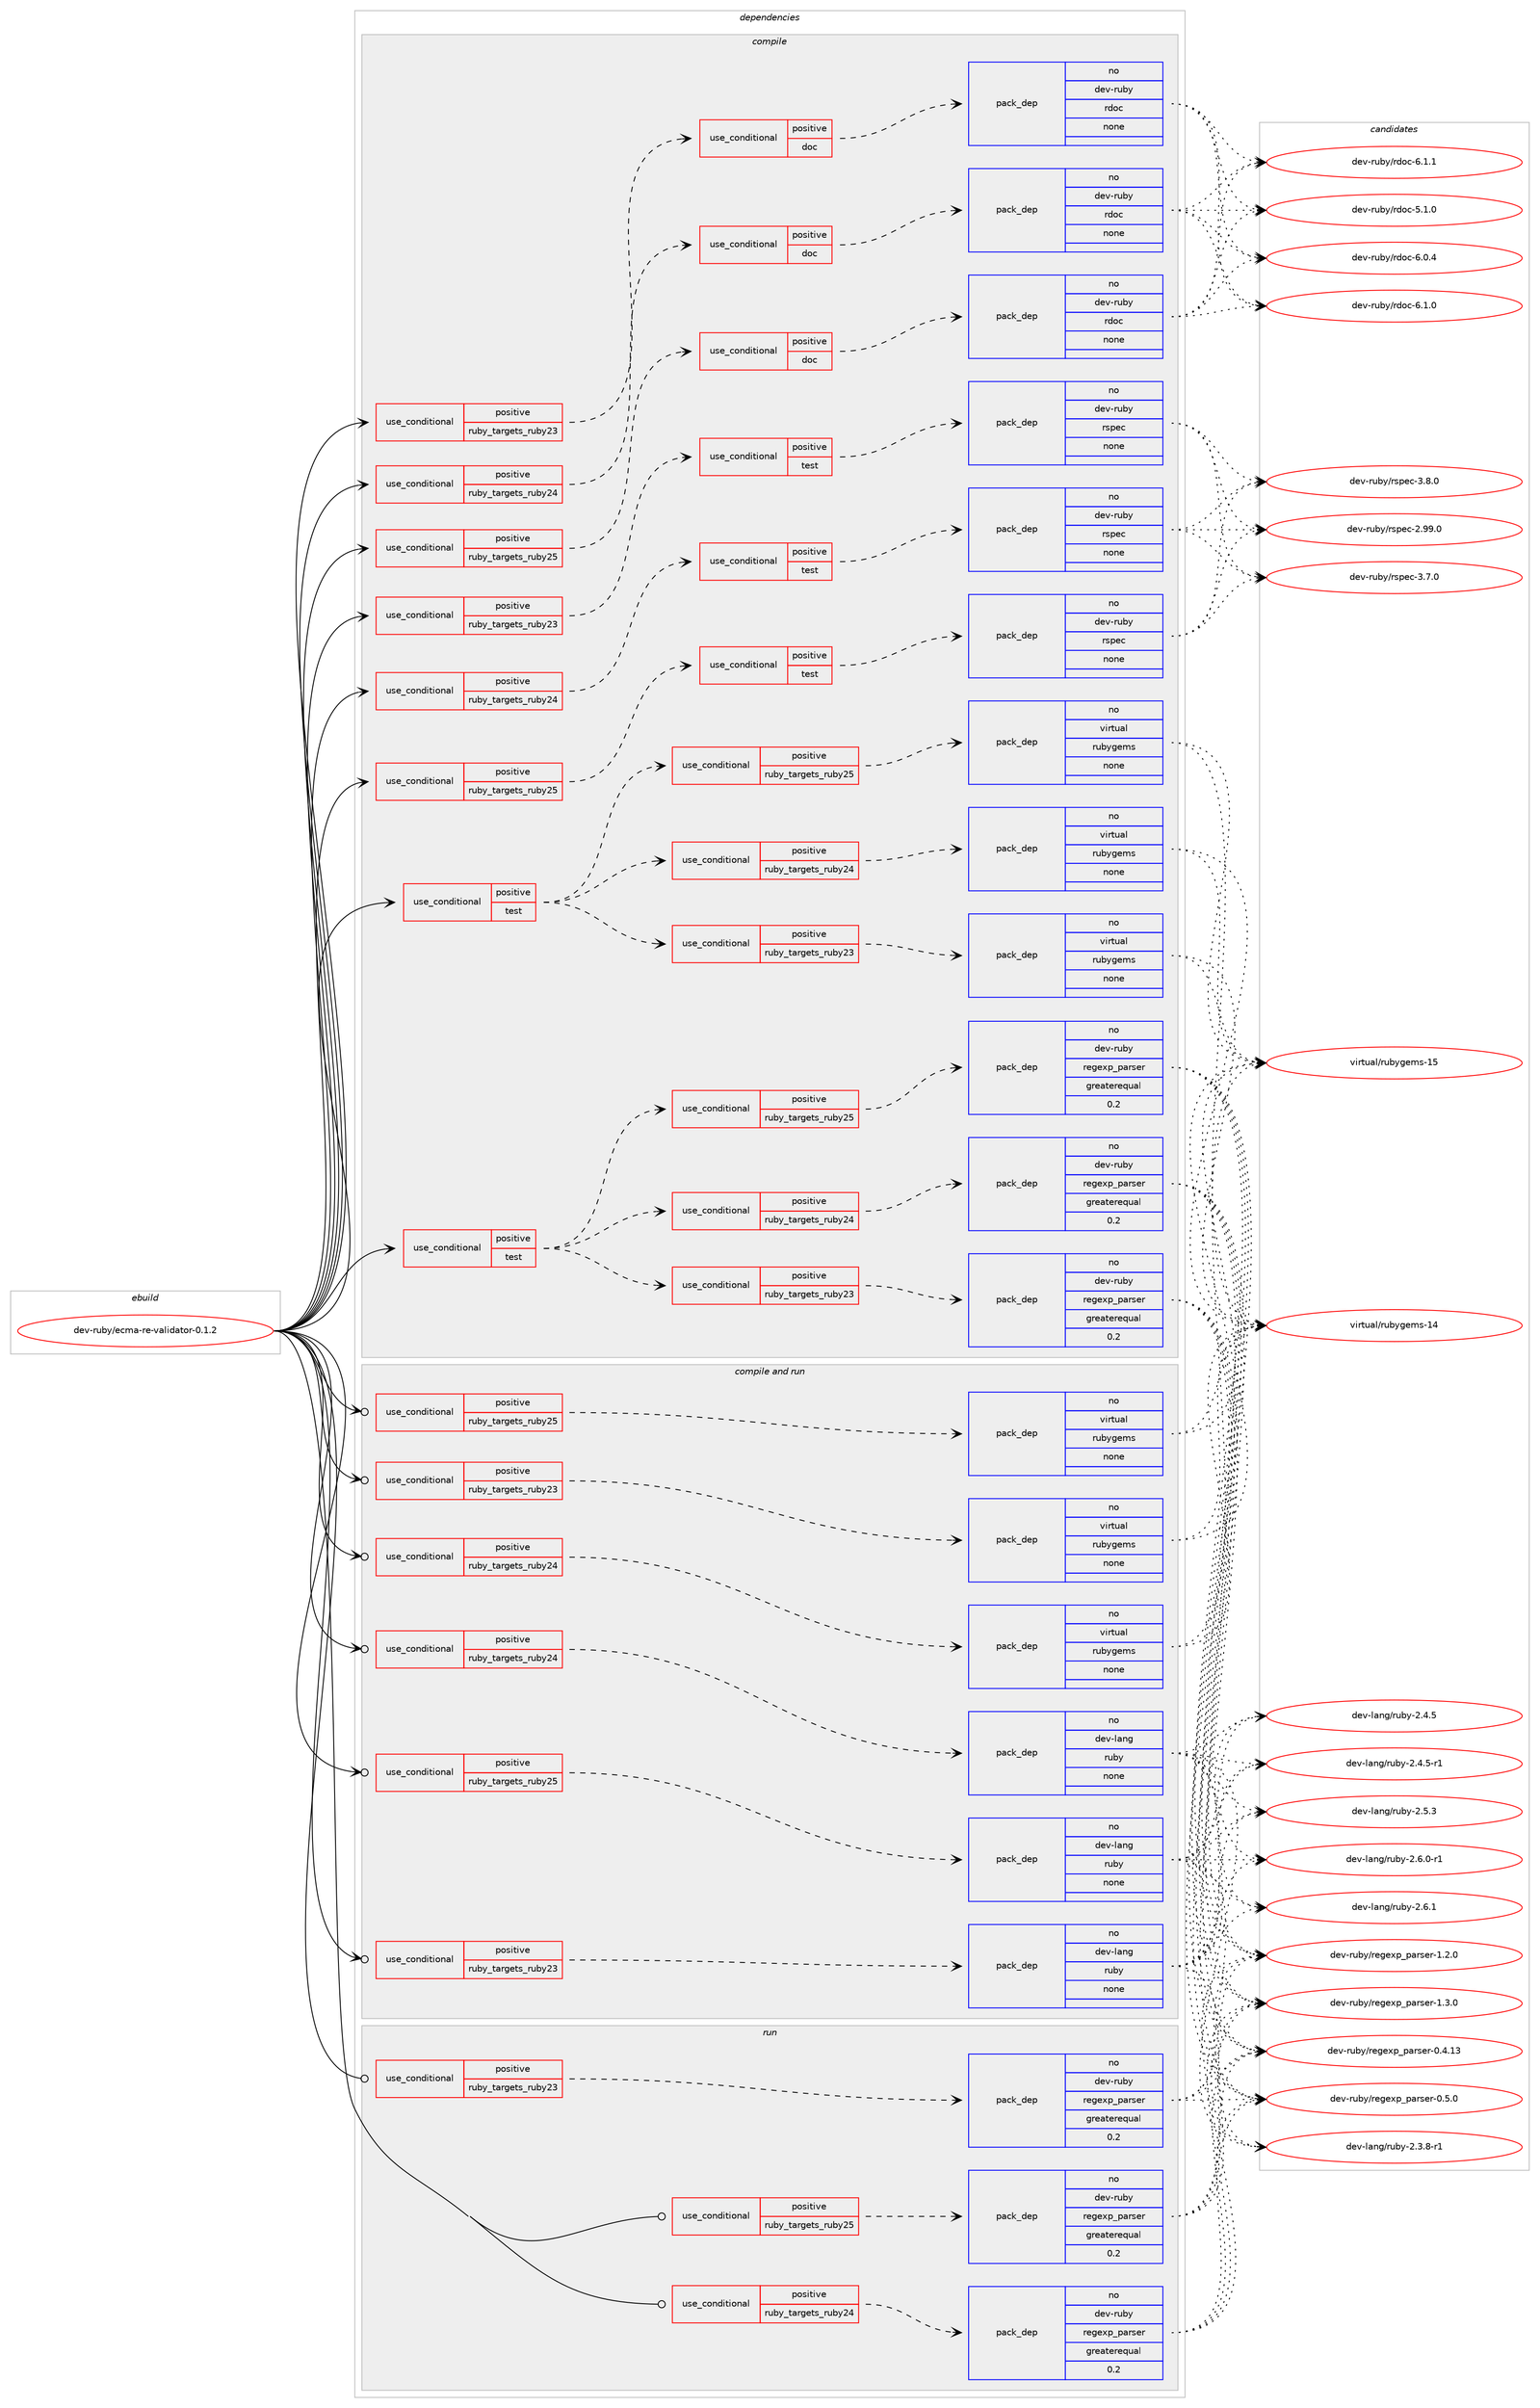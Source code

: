 digraph prolog {

# *************
# Graph options
# *************

newrank=true;
concentrate=true;
compound=true;
graph [rankdir=LR,fontname=Helvetica,fontsize=10,ranksep=1.5];#, ranksep=2.5, nodesep=0.2];
edge  [arrowhead=vee];
node  [fontname=Helvetica,fontsize=10];

# **********
# The ebuild
# **********

subgraph cluster_leftcol {
color=gray;
rank=same;
label=<<i>ebuild</i>>;
id [label="dev-ruby/ecma-re-validator-0.1.2", color=red, width=4, href="../dev-ruby/ecma-re-validator-0.1.2.svg"];
}

# ****************
# The dependencies
# ****************

subgraph cluster_midcol {
color=gray;
label=<<i>dependencies</i>>;
subgraph cluster_compile {
fillcolor="#eeeeee";
style=filled;
label=<<i>compile</i>>;
subgraph cond398637 {
dependency1491068 [label=<<TABLE BORDER="0" CELLBORDER="1" CELLSPACING="0" CELLPADDING="4"><TR><TD ROWSPAN="3" CELLPADDING="10">use_conditional</TD></TR><TR><TD>positive</TD></TR><TR><TD>ruby_targets_ruby23</TD></TR></TABLE>>, shape=none, color=red];
subgraph cond398638 {
dependency1491069 [label=<<TABLE BORDER="0" CELLBORDER="1" CELLSPACING="0" CELLPADDING="4"><TR><TD ROWSPAN="3" CELLPADDING="10">use_conditional</TD></TR><TR><TD>positive</TD></TR><TR><TD>doc</TD></TR></TABLE>>, shape=none, color=red];
subgraph pack1068987 {
dependency1491070 [label=<<TABLE BORDER="0" CELLBORDER="1" CELLSPACING="0" CELLPADDING="4" WIDTH="220"><TR><TD ROWSPAN="6" CELLPADDING="30">pack_dep</TD></TR><TR><TD WIDTH="110">no</TD></TR><TR><TD>dev-ruby</TD></TR><TR><TD>rdoc</TD></TR><TR><TD>none</TD></TR><TR><TD></TD></TR></TABLE>>, shape=none, color=blue];
}
dependency1491069:e -> dependency1491070:w [weight=20,style="dashed",arrowhead="vee"];
}
dependency1491068:e -> dependency1491069:w [weight=20,style="dashed",arrowhead="vee"];
}
id:e -> dependency1491068:w [weight=20,style="solid",arrowhead="vee"];
subgraph cond398639 {
dependency1491071 [label=<<TABLE BORDER="0" CELLBORDER="1" CELLSPACING="0" CELLPADDING="4"><TR><TD ROWSPAN="3" CELLPADDING="10">use_conditional</TD></TR><TR><TD>positive</TD></TR><TR><TD>ruby_targets_ruby23</TD></TR></TABLE>>, shape=none, color=red];
subgraph cond398640 {
dependency1491072 [label=<<TABLE BORDER="0" CELLBORDER="1" CELLSPACING="0" CELLPADDING="4"><TR><TD ROWSPAN="3" CELLPADDING="10">use_conditional</TD></TR><TR><TD>positive</TD></TR><TR><TD>test</TD></TR></TABLE>>, shape=none, color=red];
subgraph pack1068988 {
dependency1491073 [label=<<TABLE BORDER="0" CELLBORDER="1" CELLSPACING="0" CELLPADDING="4" WIDTH="220"><TR><TD ROWSPAN="6" CELLPADDING="30">pack_dep</TD></TR><TR><TD WIDTH="110">no</TD></TR><TR><TD>dev-ruby</TD></TR><TR><TD>rspec</TD></TR><TR><TD>none</TD></TR><TR><TD></TD></TR></TABLE>>, shape=none, color=blue];
}
dependency1491072:e -> dependency1491073:w [weight=20,style="dashed",arrowhead="vee"];
}
dependency1491071:e -> dependency1491072:w [weight=20,style="dashed",arrowhead="vee"];
}
id:e -> dependency1491071:w [weight=20,style="solid",arrowhead="vee"];
subgraph cond398641 {
dependency1491074 [label=<<TABLE BORDER="0" CELLBORDER="1" CELLSPACING="0" CELLPADDING="4"><TR><TD ROWSPAN="3" CELLPADDING="10">use_conditional</TD></TR><TR><TD>positive</TD></TR><TR><TD>ruby_targets_ruby24</TD></TR></TABLE>>, shape=none, color=red];
subgraph cond398642 {
dependency1491075 [label=<<TABLE BORDER="0" CELLBORDER="1" CELLSPACING="0" CELLPADDING="4"><TR><TD ROWSPAN="3" CELLPADDING="10">use_conditional</TD></TR><TR><TD>positive</TD></TR><TR><TD>doc</TD></TR></TABLE>>, shape=none, color=red];
subgraph pack1068989 {
dependency1491076 [label=<<TABLE BORDER="0" CELLBORDER="1" CELLSPACING="0" CELLPADDING="4" WIDTH="220"><TR><TD ROWSPAN="6" CELLPADDING="30">pack_dep</TD></TR><TR><TD WIDTH="110">no</TD></TR><TR><TD>dev-ruby</TD></TR><TR><TD>rdoc</TD></TR><TR><TD>none</TD></TR><TR><TD></TD></TR></TABLE>>, shape=none, color=blue];
}
dependency1491075:e -> dependency1491076:w [weight=20,style="dashed",arrowhead="vee"];
}
dependency1491074:e -> dependency1491075:w [weight=20,style="dashed",arrowhead="vee"];
}
id:e -> dependency1491074:w [weight=20,style="solid",arrowhead="vee"];
subgraph cond398643 {
dependency1491077 [label=<<TABLE BORDER="0" CELLBORDER="1" CELLSPACING="0" CELLPADDING="4"><TR><TD ROWSPAN="3" CELLPADDING="10">use_conditional</TD></TR><TR><TD>positive</TD></TR><TR><TD>ruby_targets_ruby24</TD></TR></TABLE>>, shape=none, color=red];
subgraph cond398644 {
dependency1491078 [label=<<TABLE BORDER="0" CELLBORDER="1" CELLSPACING="0" CELLPADDING="4"><TR><TD ROWSPAN="3" CELLPADDING="10">use_conditional</TD></TR><TR><TD>positive</TD></TR><TR><TD>test</TD></TR></TABLE>>, shape=none, color=red];
subgraph pack1068990 {
dependency1491079 [label=<<TABLE BORDER="0" CELLBORDER="1" CELLSPACING="0" CELLPADDING="4" WIDTH="220"><TR><TD ROWSPAN="6" CELLPADDING="30">pack_dep</TD></TR><TR><TD WIDTH="110">no</TD></TR><TR><TD>dev-ruby</TD></TR><TR><TD>rspec</TD></TR><TR><TD>none</TD></TR><TR><TD></TD></TR></TABLE>>, shape=none, color=blue];
}
dependency1491078:e -> dependency1491079:w [weight=20,style="dashed",arrowhead="vee"];
}
dependency1491077:e -> dependency1491078:w [weight=20,style="dashed",arrowhead="vee"];
}
id:e -> dependency1491077:w [weight=20,style="solid",arrowhead="vee"];
subgraph cond398645 {
dependency1491080 [label=<<TABLE BORDER="0" CELLBORDER="1" CELLSPACING="0" CELLPADDING="4"><TR><TD ROWSPAN="3" CELLPADDING="10">use_conditional</TD></TR><TR><TD>positive</TD></TR><TR><TD>ruby_targets_ruby25</TD></TR></TABLE>>, shape=none, color=red];
subgraph cond398646 {
dependency1491081 [label=<<TABLE BORDER="0" CELLBORDER="1" CELLSPACING="0" CELLPADDING="4"><TR><TD ROWSPAN="3" CELLPADDING="10">use_conditional</TD></TR><TR><TD>positive</TD></TR><TR><TD>doc</TD></TR></TABLE>>, shape=none, color=red];
subgraph pack1068991 {
dependency1491082 [label=<<TABLE BORDER="0" CELLBORDER="1" CELLSPACING="0" CELLPADDING="4" WIDTH="220"><TR><TD ROWSPAN="6" CELLPADDING="30">pack_dep</TD></TR><TR><TD WIDTH="110">no</TD></TR><TR><TD>dev-ruby</TD></TR><TR><TD>rdoc</TD></TR><TR><TD>none</TD></TR><TR><TD></TD></TR></TABLE>>, shape=none, color=blue];
}
dependency1491081:e -> dependency1491082:w [weight=20,style="dashed",arrowhead="vee"];
}
dependency1491080:e -> dependency1491081:w [weight=20,style="dashed",arrowhead="vee"];
}
id:e -> dependency1491080:w [weight=20,style="solid",arrowhead="vee"];
subgraph cond398647 {
dependency1491083 [label=<<TABLE BORDER="0" CELLBORDER="1" CELLSPACING="0" CELLPADDING="4"><TR><TD ROWSPAN="3" CELLPADDING="10">use_conditional</TD></TR><TR><TD>positive</TD></TR><TR><TD>ruby_targets_ruby25</TD></TR></TABLE>>, shape=none, color=red];
subgraph cond398648 {
dependency1491084 [label=<<TABLE BORDER="0" CELLBORDER="1" CELLSPACING="0" CELLPADDING="4"><TR><TD ROWSPAN="3" CELLPADDING="10">use_conditional</TD></TR><TR><TD>positive</TD></TR><TR><TD>test</TD></TR></TABLE>>, shape=none, color=red];
subgraph pack1068992 {
dependency1491085 [label=<<TABLE BORDER="0" CELLBORDER="1" CELLSPACING="0" CELLPADDING="4" WIDTH="220"><TR><TD ROWSPAN="6" CELLPADDING="30">pack_dep</TD></TR><TR><TD WIDTH="110">no</TD></TR><TR><TD>dev-ruby</TD></TR><TR><TD>rspec</TD></TR><TR><TD>none</TD></TR><TR><TD></TD></TR></TABLE>>, shape=none, color=blue];
}
dependency1491084:e -> dependency1491085:w [weight=20,style="dashed",arrowhead="vee"];
}
dependency1491083:e -> dependency1491084:w [weight=20,style="dashed",arrowhead="vee"];
}
id:e -> dependency1491083:w [weight=20,style="solid",arrowhead="vee"];
subgraph cond398649 {
dependency1491086 [label=<<TABLE BORDER="0" CELLBORDER="1" CELLSPACING="0" CELLPADDING="4"><TR><TD ROWSPAN="3" CELLPADDING="10">use_conditional</TD></TR><TR><TD>positive</TD></TR><TR><TD>test</TD></TR></TABLE>>, shape=none, color=red];
subgraph cond398650 {
dependency1491087 [label=<<TABLE BORDER="0" CELLBORDER="1" CELLSPACING="0" CELLPADDING="4"><TR><TD ROWSPAN="3" CELLPADDING="10">use_conditional</TD></TR><TR><TD>positive</TD></TR><TR><TD>ruby_targets_ruby23</TD></TR></TABLE>>, shape=none, color=red];
subgraph pack1068993 {
dependency1491088 [label=<<TABLE BORDER="0" CELLBORDER="1" CELLSPACING="0" CELLPADDING="4" WIDTH="220"><TR><TD ROWSPAN="6" CELLPADDING="30">pack_dep</TD></TR><TR><TD WIDTH="110">no</TD></TR><TR><TD>dev-ruby</TD></TR><TR><TD>regexp_parser</TD></TR><TR><TD>greaterequal</TD></TR><TR><TD>0.2</TD></TR></TABLE>>, shape=none, color=blue];
}
dependency1491087:e -> dependency1491088:w [weight=20,style="dashed",arrowhead="vee"];
}
dependency1491086:e -> dependency1491087:w [weight=20,style="dashed",arrowhead="vee"];
subgraph cond398651 {
dependency1491089 [label=<<TABLE BORDER="0" CELLBORDER="1" CELLSPACING="0" CELLPADDING="4"><TR><TD ROWSPAN="3" CELLPADDING="10">use_conditional</TD></TR><TR><TD>positive</TD></TR><TR><TD>ruby_targets_ruby24</TD></TR></TABLE>>, shape=none, color=red];
subgraph pack1068994 {
dependency1491090 [label=<<TABLE BORDER="0" CELLBORDER="1" CELLSPACING="0" CELLPADDING="4" WIDTH="220"><TR><TD ROWSPAN="6" CELLPADDING="30">pack_dep</TD></TR><TR><TD WIDTH="110">no</TD></TR><TR><TD>dev-ruby</TD></TR><TR><TD>regexp_parser</TD></TR><TR><TD>greaterequal</TD></TR><TR><TD>0.2</TD></TR></TABLE>>, shape=none, color=blue];
}
dependency1491089:e -> dependency1491090:w [weight=20,style="dashed",arrowhead="vee"];
}
dependency1491086:e -> dependency1491089:w [weight=20,style="dashed",arrowhead="vee"];
subgraph cond398652 {
dependency1491091 [label=<<TABLE BORDER="0" CELLBORDER="1" CELLSPACING="0" CELLPADDING="4"><TR><TD ROWSPAN="3" CELLPADDING="10">use_conditional</TD></TR><TR><TD>positive</TD></TR><TR><TD>ruby_targets_ruby25</TD></TR></TABLE>>, shape=none, color=red];
subgraph pack1068995 {
dependency1491092 [label=<<TABLE BORDER="0" CELLBORDER="1" CELLSPACING="0" CELLPADDING="4" WIDTH="220"><TR><TD ROWSPAN="6" CELLPADDING="30">pack_dep</TD></TR><TR><TD WIDTH="110">no</TD></TR><TR><TD>dev-ruby</TD></TR><TR><TD>regexp_parser</TD></TR><TR><TD>greaterequal</TD></TR><TR><TD>0.2</TD></TR></TABLE>>, shape=none, color=blue];
}
dependency1491091:e -> dependency1491092:w [weight=20,style="dashed",arrowhead="vee"];
}
dependency1491086:e -> dependency1491091:w [weight=20,style="dashed",arrowhead="vee"];
}
id:e -> dependency1491086:w [weight=20,style="solid",arrowhead="vee"];
subgraph cond398653 {
dependency1491093 [label=<<TABLE BORDER="0" CELLBORDER="1" CELLSPACING="0" CELLPADDING="4"><TR><TD ROWSPAN="3" CELLPADDING="10">use_conditional</TD></TR><TR><TD>positive</TD></TR><TR><TD>test</TD></TR></TABLE>>, shape=none, color=red];
subgraph cond398654 {
dependency1491094 [label=<<TABLE BORDER="0" CELLBORDER="1" CELLSPACING="0" CELLPADDING="4"><TR><TD ROWSPAN="3" CELLPADDING="10">use_conditional</TD></TR><TR><TD>positive</TD></TR><TR><TD>ruby_targets_ruby23</TD></TR></TABLE>>, shape=none, color=red];
subgraph pack1068996 {
dependency1491095 [label=<<TABLE BORDER="0" CELLBORDER="1" CELLSPACING="0" CELLPADDING="4" WIDTH="220"><TR><TD ROWSPAN="6" CELLPADDING="30">pack_dep</TD></TR><TR><TD WIDTH="110">no</TD></TR><TR><TD>virtual</TD></TR><TR><TD>rubygems</TD></TR><TR><TD>none</TD></TR><TR><TD></TD></TR></TABLE>>, shape=none, color=blue];
}
dependency1491094:e -> dependency1491095:w [weight=20,style="dashed",arrowhead="vee"];
}
dependency1491093:e -> dependency1491094:w [weight=20,style="dashed",arrowhead="vee"];
subgraph cond398655 {
dependency1491096 [label=<<TABLE BORDER="0" CELLBORDER="1" CELLSPACING="0" CELLPADDING="4"><TR><TD ROWSPAN="3" CELLPADDING="10">use_conditional</TD></TR><TR><TD>positive</TD></TR><TR><TD>ruby_targets_ruby24</TD></TR></TABLE>>, shape=none, color=red];
subgraph pack1068997 {
dependency1491097 [label=<<TABLE BORDER="0" CELLBORDER="1" CELLSPACING="0" CELLPADDING="4" WIDTH="220"><TR><TD ROWSPAN="6" CELLPADDING="30">pack_dep</TD></TR><TR><TD WIDTH="110">no</TD></TR><TR><TD>virtual</TD></TR><TR><TD>rubygems</TD></TR><TR><TD>none</TD></TR><TR><TD></TD></TR></TABLE>>, shape=none, color=blue];
}
dependency1491096:e -> dependency1491097:w [weight=20,style="dashed",arrowhead="vee"];
}
dependency1491093:e -> dependency1491096:w [weight=20,style="dashed",arrowhead="vee"];
subgraph cond398656 {
dependency1491098 [label=<<TABLE BORDER="0" CELLBORDER="1" CELLSPACING="0" CELLPADDING="4"><TR><TD ROWSPAN="3" CELLPADDING="10">use_conditional</TD></TR><TR><TD>positive</TD></TR><TR><TD>ruby_targets_ruby25</TD></TR></TABLE>>, shape=none, color=red];
subgraph pack1068998 {
dependency1491099 [label=<<TABLE BORDER="0" CELLBORDER="1" CELLSPACING="0" CELLPADDING="4" WIDTH="220"><TR><TD ROWSPAN="6" CELLPADDING="30">pack_dep</TD></TR><TR><TD WIDTH="110">no</TD></TR><TR><TD>virtual</TD></TR><TR><TD>rubygems</TD></TR><TR><TD>none</TD></TR><TR><TD></TD></TR></TABLE>>, shape=none, color=blue];
}
dependency1491098:e -> dependency1491099:w [weight=20,style="dashed",arrowhead="vee"];
}
dependency1491093:e -> dependency1491098:w [weight=20,style="dashed",arrowhead="vee"];
}
id:e -> dependency1491093:w [weight=20,style="solid",arrowhead="vee"];
}
subgraph cluster_compileandrun {
fillcolor="#eeeeee";
style=filled;
label=<<i>compile and run</i>>;
subgraph cond398657 {
dependency1491100 [label=<<TABLE BORDER="0" CELLBORDER="1" CELLSPACING="0" CELLPADDING="4"><TR><TD ROWSPAN="3" CELLPADDING="10">use_conditional</TD></TR><TR><TD>positive</TD></TR><TR><TD>ruby_targets_ruby23</TD></TR></TABLE>>, shape=none, color=red];
subgraph pack1068999 {
dependency1491101 [label=<<TABLE BORDER="0" CELLBORDER="1" CELLSPACING="0" CELLPADDING="4" WIDTH="220"><TR><TD ROWSPAN="6" CELLPADDING="30">pack_dep</TD></TR><TR><TD WIDTH="110">no</TD></TR><TR><TD>dev-lang</TD></TR><TR><TD>ruby</TD></TR><TR><TD>none</TD></TR><TR><TD></TD></TR></TABLE>>, shape=none, color=blue];
}
dependency1491100:e -> dependency1491101:w [weight=20,style="dashed",arrowhead="vee"];
}
id:e -> dependency1491100:w [weight=20,style="solid",arrowhead="odotvee"];
subgraph cond398658 {
dependency1491102 [label=<<TABLE BORDER="0" CELLBORDER="1" CELLSPACING="0" CELLPADDING="4"><TR><TD ROWSPAN="3" CELLPADDING="10">use_conditional</TD></TR><TR><TD>positive</TD></TR><TR><TD>ruby_targets_ruby23</TD></TR></TABLE>>, shape=none, color=red];
subgraph pack1069000 {
dependency1491103 [label=<<TABLE BORDER="0" CELLBORDER="1" CELLSPACING="0" CELLPADDING="4" WIDTH="220"><TR><TD ROWSPAN="6" CELLPADDING="30">pack_dep</TD></TR><TR><TD WIDTH="110">no</TD></TR><TR><TD>virtual</TD></TR><TR><TD>rubygems</TD></TR><TR><TD>none</TD></TR><TR><TD></TD></TR></TABLE>>, shape=none, color=blue];
}
dependency1491102:e -> dependency1491103:w [weight=20,style="dashed",arrowhead="vee"];
}
id:e -> dependency1491102:w [weight=20,style="solid",arrowhead="odotvee"];
subgraph cond398659 {
dependency1491104 [label=<<TABLE BORDER="0" CELLBORDER="1" CELLSPACING="0" CELLPADDING="4"><TR><TD ROWSPAN="3" CELLPADDING="10">use_conditional</TD></TR><TR><TD>positive</TD></TR><TR><TD>ruby_targets_ruby24</TD></TR></TABLE>>, shape=none, color=red];
subgraph pack1069001 {
dependency1491105 [label=<<TABLE BORDER="0" CELLBORDER="1" CELLSPACING="0" CELLPADDING="4" WIDTH="220"><TR><TD ROWSPAN="6" CELLPADDING="30">pack_dep</TD></TR><TR><TD WIDTH="110">no</TD></TR><TR><TD>dev-lang</TD></TR><TR><TD>ruby</TD></TR><TR><TD>none</TD></TR><TR><TD></TD></TR></TABLE>>, shape=none, color=blue];
}
dependency1491104:e -> dependency1491105:w [weight=20,style="dashed",arrowhead="vee"];
}
id:e -> dependency1491104:w [weight=20,style="solid",arrowhead="odotvee"];
subgraph cond398660 {
dependency1491106 [label=<<TABLE BORDER="0" CELLBORDER="1" CELLSPACING="0" CELLPADDING="4"><TR><TD ROWSPAN="3" CELLPADDING="10">use_conditional</TD></TR><TR><TD>positive</TD></TR><TR><TD>ruby_targets_ruby24</TD></TR></TABLE>>, shape=none, color=red];
subgraph pack1069002 {
dependency1491107 [label=<<TABLE BORDER="0" CELLBORDER="1" CELLSPACING="0" CELLPADDING="4" WIDTH="220"><TR><TD ROWSPAN="6" CELLPADDING="30">pack_dep</TD></TR><TR><TD WIDTH="110">no</TD></TR><TR><TD>virtual</TD></TR><TR><TD>rubygems</TD></TR><TR><TD>none</TD></TR><TR><TD></TD></TR></TABLE>>, shape=none, color=blue];
}
dependency1491106:e -> dependency1491107:w [weight=20,style="dashed",arrowhead="vee"];
}
id:e -> dependency1491106:w [weight=20,style="solid",arrowhead="odotvee"];
subgraph cond398661 {
dependency1491108 [label=<<TABLE BORDER="0" CELLBORDER="1" CELLSPACING="0" CELLPADDING="4"><TR><TD ROWSPAN="3" CELLPADDING="10">use_conditional</TD></TR><TR><TD>positive</TD></TR><TR><TD>ruby_targets_ruby25</TD></TR></TABLE>>, shape=none, color=red];
subgraph pack1069003 {
dependency1491109 [label=<<TABLE BORDER="0" CELLBORDER="1" CELLSPACING="0" CELLPADDING="4" WIDTH="220"><TR><TD ROWSPAN="6" CELLPADDING="30">pack_dep</TD></TR><TR><TD WIDTH="110">no</TD></TR><TR><TD>dev-lang</TD></TR><TR><TD>ruby</TD></TR><TR><TD>none</TD></TR><TR><TD></TD></TR></TABLE>>, shape=none, color=blue];
}
dependency1491108:e -> dependency1491109:w [weight=20,style="dashed",arrowhead="vee"];
}
id:e -> dependency1491108:w [weight=20,style="solid",arrowhead="odotvee"];
subgraph cond398662 {
dependency1491110 [label=<<TABLE BORDER="0" CELLBORDER="1" CELLSPACING="0" CELLPADDING="4"><TR><TD ROWSPAN="3" CELLPADDING="10">use_conditional</TD></TR><TR><TD>positive</TD></TR><TR><TD>ruby_targets_ruby25</TD></TR></TABLE>>, shape=none, color=red];
subgraph pack1069004 {
dependency1491111 [label=<<TABLE BORDER="0" CELLBORDER="1" CELLSPACING="0" CELLPADDING="4" WIDTH="220"><TR><TD ROWSPAN="6" CELLPADDING="30">pack_dep</TD></TR><TR><TD WIDTH="110">no</TD></TR><TR><TD>virtual</TD></TR><TR><TD>rubygems</TD></TR><TR><TD>none</TD></TR><TR><TD></TD></TR></TABLE>>, shape=none, color=blue];
}
dependency1491110:e -> dependency1491111:w [weight=20,style="dashed",arrowhead="vee"];
}
id:e -> dependency1491110:w [weight=20,style="solid",arrowhead="odotvee"];
}
subgraph cluster_run {
fillcolor="#eeeeee";
style=filled;
label=<<i>run</i>>;
subgraph cond398663 {
dependency1491112 [label=<<TABLE BORDER="0" CELLBORDER="1" CELLSPACING="0" CELLPADDING="4"><TR><TD ROWSPAN="3" CELLPADDING="10">use_conditional</TD></TR><TR><TD>positive</TD></TR><TR><TD>ruby_targets_ruby23</TD></TR></TABLE>>, shape=none, color=red];
subgraph pack1069005 {
dependency1491113 [label=<<TABLE BORDER="0" CELLBORDER="1" CELLSPACING="0" CELLPADDING="4" WIDTH="220"><TR><TD ROWSPAN="6" CELLPADDING="30">pack_dep</TD></TR><TR><TD WIDTH="110">no</TD></TR><TR><TD>dev-ruby</TD></TR><TR><TD>regexp_parser</TD></TR><TR><TD>greaterequal</TD></TR><TR><TD>0.2</TD></TR></TABLE>>, shape=none, color=blue];
}
dependency1491112:e -> dependency1491113:w [weight=20,style="dashed",arrowhead="vee"];
}
id:e -> dependency1491112:w [weight=20,style="solid",arrowhead="odot"];
subgraph cond398664 {
dependency1491114 [label=<<TABLE BORDER="0" CELLBORDER="1" CELLSPACING="0" CELLPADDING="4"><TR><TD ROWSPAN="3" CELLPADDING="10">use_conditional</TD></TR><TR><TD>positive</TD></TR><TR><TD>ruby_targets_ruby24</TD></TR></TABLE>>, shape=none, color=red];
subgraph pack1069006 {
dependency1491115 [label=<<TABLE BORDER="0" CELLBORDER="1" CELLSPACING="0" CELLPADDING="4" WIDTH="220"><TR><TD ROWSPAN="6" CELLPADDING="30">pack_dep</TD></TR><TR><TD WIDTH="110">no</TD></TR><TR><TD>dev-ruby</TD></TR><TR><TD>regexp_parser</TD></TR><TR><TD>greaterequal</TD></TR><TR><TD>0.2</TD></TR></TABLE>>, shape=none, color=blue];
}
dependency1491114:e -> dependency1491115:w [weight=20,style="dashed",arrowhead="vee"];
}
id:e -> dependency1491114:w [weight=20,style="solid",arrowhead="odot"];
subgraph cond398665 {
dependency1491116 [label=<<TABLE BORDER="0" CELLBORDER="1" CELLSPACING="0" CELLPADDING="4"><TR><TD ROWSPAN="3" CELLPADDING="10">use_conditional</TD></TR><TR><TD>positive</TD></TR><TR><TD>ruby_targets_ruby25</TD></TR></TABLE>>, shape=none, color=red];
subgraph pack1069007 {
dependency1491117 [label=<<TABLE BORDER="0" CELLBORDER="1" CELLSPACING="0" CELLPADDING="4" WIDTH="220"><TR><TD ROWSPAN="6" CELLPADDING="30">pack_dep</TD></TR><TR><TD WIDTH="110">no</TD></TR><TR><TD>dev-ruby</TD></TR><TR><TD>regexp_parser</TD></TR><TR><TD>greaterequal</TD></TR><TR><TD>0.2</TD></TR></TABLE>>, shape=none, color=blue];
}
dependency1491116:e -> dependency1491117:w [weight=20,style="dashed",arrowhead="vee"];
}
id:e -> dependency1491116:w [weight=20,style="solid",arrowhead="odot"];
}
}

# **************
# The candidates
# **************

subgraph cluster_choices {
rank=same;
color=gray;
label=<<i>candidates</i>>;

subgraph choice1068987 {
color=black;
nodesep=1;
choice10010111845114117981214711410011199455346494648 [label="dev-ruby/rdoc-5.1.0", color=red, width=4,href="../dev-ruby/rdoc-5.1.0.svg"];
choice10010111845114117981214711410011199455446484652 [label="dev-ruby/rdoc-6.0.4", color=red, width=4,href="../dev-ruby/rdoc-6.0.4.svg"];
choice10010111845114117981214711410011199455446494648 [label="dev-ruby/rdoc-6.1.0", color=red, width=4,href="../dev-ruby/rdoc-6.1.0.svg"];
choice10010111845114117981214711410011199455446494649 [label="dev-ruby/rdoc-6.1.1", color=red, width=4,href="../dev-ruby/rdoc-6.1.1.svg"];
dependency1491070:e -> choice10010111845114117981214711410011199455346494648:w [style=dotted,weight="100"];
dependency1491070:e -> choice10010111845114117981214711410011199455446484652:w [style=dotted,weight="100"];
dependency1491070:e -> choice10010111845114117981214711410011199455446494648:w [style=dotted,weight="100"];
dependency1491070:e -> choice10010111845114117981214711410011199455446494649:w [style=dotted,weight="100"];
}
subgraph choice1068988 {
color=black;
nodesep=1;
choice1001011184511411798121471141151121019945504657574648 [label="dev-ruby/rspec-2.99.0", color=red, width=4,href="../dev-ruby/rspec-2.99.0.svg"];
choice10010111845114117981214711411511210199455146554648 [label="dev-ruby/rspec-3.7.0", color=red, width=4,href="../dev-ruby/rspec-3.7.0.svg"];
choice10010111845114117981214711411511210199455146564648 [label="dev-ruby/rspec-3.8.0", color=red, width=4,href="../dev-ruby/rspec-3.8.0.svg"];
dependency1491073:e -> choice1001011184511411798121471141151121019945504657574648:w [style=dotted,weight="100"];
dependency1491073:e -> choice10010111845114117981214711411511210199455146554648:w [style=dotted,weight="100"];
dependency1491073:e -> choice10010111845114117981214711411511210199455146564648:w [style=dotted,weight="100"];
}
subgraph choice1068989 {
color=black;
nodesep=1;
choice10010111845114117981214711410011199455346494648 [label="dev-ruby/rdoc-5.1.0", color=red, width=4,href="../dev-ruby/rdoc-5.1.0.svg"];
choice10010111845114117981214711410011199455446484652 [label="dev-ruby/rdoc-6.0.4", color=red, width=4,href="../dev-ruby/rdoc-6.0.4.svg"];
choice10010111845114117981214711410011199455446494648 [label="dev-ruby/rdoc-6.1.0", color=red, width=4,href="../dev-ruby/rdoc-6.1.0.svg"];
choice10010111845114117981214711410011199455446494649 [label="dev-ruby/rdoc-6.1.1", color=red, width=4,href="../dev-ruby/rdoc-6.1.1.svg"];
dependency1491076:e -> choice10010111845114117981214711410011199455346494648:w [style=dotted,weight="100"];
dependency1491076:e -> choice10010111845114117981214711410011199455446484652:w [style=dotted,weight="100"];
dependency1491076:e -> choice10010111845114117981214711410011199455446494648:w [style=dotted,weight="100"];
dependency1491076:e -> choice10010111845114117981214711410011199455446494649:w [style=dotted,weight="100"];
}
subgraph choice1068990 {
color=black;
nodesep=1;
choice1001011184511411798121471141151121019945504657574648 [label="dev-ruby/rspec-2.99.0", color=red, width=4,href="../dev-ruby/rspec-2.99.0.svg"];
choice10010111845114117981214711411511210199455146554648 [label="dev-ruby/rspec-3.7.0", color=red, width=4,href="../dev-ruby/rspec-3.7.0.svg"];
choice10010111845114117981214711411511210199455146564648 [label="dev-ruby/rspec-3.8.0", color=red, width=4,href="../dev-ruby/rspec-3.8.0.svg"];
dependency1491079:e -> choice1001011184511411798121471141151121019945504657574648:w [style=dotted,weight="100"];
dependency1491079:e -> choice10010111845114117981214711411511210199455146554648:w [style=dotted,weight="100"];
dependency1491079:e -> choice10010111845114117981214711411511210199455146564648:w [style=dotted,weight="100"];
}
subgraph choice1068991 {
color=black;
nodesep=1;
choice10010111845114117981214711410011199455346494648 [label="dev-ruby/rdoc-5.1.0", color=red, width=4,href="../dev-ruby/rdoc-5.1.0.svg"];
choice10010111845114117981214711410011199455446484652 [label="dev-ruby/rdoc-6.0.4", color=red, width=4,href="../dev-ruby/rdoc-6.0.4.svg"];
choice10010111845114117981214711410011199455446494648 [label="dev-ruby/rdoc-6.1.0", color=red, width=4,href="../dev-ruby/rdoc-6.1.0.svg"];
choice10010111845114117981214711410011199455446494649 [label="dev-ruby/rdoc-6.1.1", color=red, width=4,href="../dev-ruby/rdoc-6.1.1.svg"];
dependency1491082:e -> choice10010111845114117981214711410011199455346494648:w [style=dotted,weight="100"];
dependency1491082:e -> choice10010111845114117981214711410011199455446484652:w [style=dotted,weight="100"];
dependency1491082:e -> choice10010111845114117981214711410011199455446494648:w [style=dotted,weight="100"];
dependency1491082:e -> choice10010111845114117981214711410011199455446494649:w [style=dotted,weight="100"];
}
subgraph choice1068992 {
color=black;
nodesep=1;
choice1001011184511411798121471141151121019945504657574648 [label="dev-ruby/rspec-2.99.0", color=red, width=4,href="../dev-ruby/rspec-2.99.0.svg"];
choice10010111845114117981214711411511210199455146554648 [label="dev-ruby/rspec-3.7.0", color=red, width=4,href="../dev-ruby/rspec-3.7.0.svg"];
choice10010111845114117981214711411511210199455146564648 [label="dev-ruby/rspec-3.8.0", color=red, width=4,href="../dev-ruby/rspec-3.8.0.svg"];
dependency1491085:e -> choice1001011184511411798121471141151121019945504657574648:w [style=dotted,weight="100"];
dependency1491085:e -> choice10010111845114117981214711411511210199455146554648:w [style=dotted,weight="100"];
dependency1491085:e -> choice10010111845114117981214711411511210199455146564648:w [style=dotted,weight="100"];
}
subgraph choice1068993 {
color=black;
nodesep=1;
choice100101118451141179812147114101103101120112951129711411510111445484652464951 [label="dev-ruby/regexp_parser-0.4.13", color=red, width=4,href="../dev-ruby/regexp_parser-0.4.13.svg"];
choice1001011184511411798121471141011031011201129511297114115101114454846534648 [label="dev-ruby/regexp_parser-0.5.0", color=red, width=4,href="../dev-ruby/regexp_parser-0.5.0.svg"];
choice1001011184511411798121471141011031011201129511297114115101114454946504648 [label="dev-ruby/regexp_parser-1.2.0", color=red, width=4,href="../dev-ruby/regexp_parser-1.2.0.svg"];
choice1001011184511411798121471141011031011201129511297114115101114454946514648 [label="dev-ruby/regexp_parser-1.3.0", color=red, width=4,href="../dev-ruby/regexp_parser-1.3.0.svg"];
dependency1491088:e -> choice100101118451141179812147114101103101120112951129711411510111445484652464951:w [style=dotted,weight="100"];
dependency1491088:e -> choice1001011184511411798121471141011031011201129511297114115101114454846534648:w [style=dotted,weight="100"];
dependency1491088:e -> choice1001011184511411798121471141011031011201129511297114115101114454946504648:w [style=dotted,weight="100"];
dependency1491088:e -> choice1001011184511411798121471141011031011201129511297114115101114454946514648:w [style=dotted,weight="100"];
}
subgraph choice1068994 {
color=black;
nodesep=1;
choice100101118451141179812147114101103101120112951129711411510111445484652464951 [label="dev-ruby/regexp_parser-0.4.13", color=red, width=4,href="../dev-ruby/regexp_parser-0.4.13.svg"];
choice1001011184511411798121471141011031011201129511297114115101114454846534648 [label="dev-ruby/regexp_parser-0.5.0", color=red, width=4,href="../dev-ruby/regexp_parser-0.5.0.svg"];
choice1001011184511411798121471141011031011201129511297114115101114454946504648 [label="dev-ruby/regexp_parser-1.2.0", color=red, width=4,href="../dev-ruby/regexp_parser-1.2.0.svg"];
choice1001011184511411798121471141011031011201129511297114115101114454946514648 [label="dev-ruby/regexp_parser-1.3.0", color=red, width=4,href="../dev-ruby/regexp_parser-1.3.0.svg"];
dependency1491090:e -> choice100101118451141179812147114101103101120112951129711411510111445484652464951:w [style=dotted,weight="100"];
dependency1491090:e -> choice1001011184511411798121471141011031011201129511297114115101114454846534648:w [style=dotted,weight="100"];
dependency1491090:e -> choice1001011184511411798121471141011031011201129511297114115101114454946504648:w [style=dotted,weight="100"];
dependency1491090:e -> choice1001011184511411798121471141011031011201129511297114115101114454946514648:w [style=dotted,weight="100"];
}
subgraph choice1068995 {
color=black;
nodesep=1;
choice100101118451141179812147114101103101120112951129711411510111445484652464951 [label="dev-ruby/regexp_parser-0.4.13", color=red, width=4,href="../dev-ruby/regexp_parser-0.4.13.svg"];
choice1001011184511411798121471141011031011201129511297114115101114454846534648 [label="dev-ruby/regexp_parser-0.5.0", color=red, width=4,href="../dev-ruby/regexp_parser-0.5.0.svg"];
choice1001011184511411798121471141011031011201129511297114115101114454946504648 [label="dev-ruby/regexp_parser-1.2.0", color=red, width=4,href="../dev-ruby/regexp_parser-1.2.0.svg"];
choice1001011184511411798121471141011031011201129511297114115101114454946514648 [label="dev-ruby/regexp_parser-1.3.0", color=red, width=4,href="../dev-ruby/regexp_parser-1.3.0.svg"];
dependency1491092:e -> choice100101118451141179812147114101103101120112951129711411510111445484652464951:w [style=dotted,weight="100"];
dependency1491092:e -> choice1001011184511411798121471141011031011201129511297114115101114454846534648:w [style=dotted,weight="100"];
dependency1491092:e -> choice1001011184511411798121471141011031011201129511297114115101114454946504648:w [style=dotted,weight="100"];
dependency1491092:e -> choice1001011184511411798121471141011031011201129511297114115101114454946514648:w [style=dotted,weight="100"];
}
subgraph choice1068996 {
color=black;
nodesep=1;
choice118105114116117971084711411798121103101109115454952 [label="virtual/rubygems-14", color=red, width=4,href="../virtual/rubygems-14.svg"];
choice118105114116117971084711411798121103101109115454953 [label="virtual/rubygems-15", color=red, width=4,href="../virtual/rubygems-15.svg"];
dependency1491095:e -> choice118105114116117971084711411798121103101109115454952:w [style=dotted,weight="100"];
dependency1491095:e -> choice118105114116117971084711411798121103101109115454953:w [style=dotted,weight="100"];
}
subgraph choice1068997 {
color=black;
nodesep=1;
choice118105114116117971084711411798121103101109115454952 [label="virtual/rubygems-14", color=red, width=4,href="../virtual/rubygems-14.svg"];
choice118105114116117971084711411798121103101109115454953 [label="virtual/rubygems-15", color=red, width=4,href="../virtual/rubygems-15.svg"];
dependency1491097:e -> choice118105114116117971084711411798121103101109115454952:w [style=dotted,weight="100"];
dependency1491097:e -> choice118105114116117971084711411798121103101109115454953:w [style=dotted,weight="100"];
}
subgraph choice1068998 {
color=black;
nodesep=1;
choice118105114116117971084711411798121103101109115454952 [label="virtual/rubygems-14", color=red, width=4,href="../virtual/rubygems-14.svg"];
choice118105114116117971084711411798121103101109115454953 [label="virtual/rubygems-15", color=red, width=4,href="../virtual/rubygems-15.svg"];
dependency1491099:e -> choice118105114116117971084711411798121103101109115454952:w [style=dotted,weight="100"];
dependency1491099:e -> choice118105114116117971084711411798121103101109115454953:w [style=dotted,weight="100"];
}
subgraph choice1068999 {
color=black;
nodesep=1;
choice100101118451089711010347114117981214550465146564511449 [label="dev-lang/ruby-2.3.8-r1", color=red, width=4,href="../dev-lang/ruby-2.3.8-r1.svg"];
choice10010111845108971101034711411798121455046524653 [label="dev-lang/ruby-2.4.5", color=red, width=4,href="../dev-lang/ruby-2.4.5.svg"];
choice100101118451089711010347114117981214550465246534511449 [label="dev-lang/ruby-2.4.5-r1", color=red, width=4,href="../dev-lang/ruby-2.4.5-r1.svg"];
choice10010111845108971101034711411798121455046534651 [label="dev-lang/ruby-2.5.3", color=red, width=4,href="../dev-lang/ruby-2.5.3.svg"];
choice100101118451089711010347114117981214550465446484511449 [label="dev-lang/ruby-2.6.0-r1", color=red, width=4,href="../dev-lang/ruby-2.6.0-r1.svg"];
choice10010111845108971101034711411798121455046544649 [label="dev-lang/ruby-2.6.1", color=red, width=4,href="../dev-lang/ruby-2.6.1.svg"];
dependency1491101:e -> choice100101118451089711010347114117981214550465146564511449:w [style=dotted,weight="100"];
dependency1491101:e -> choice10010111845108971101034711411798121455046524653:w [style=dotted,weight="100"];
dependency1491101:e -> choice100101118451089711010347114117981214550465246534511449:w [style=dotted,weight="100"];
dependency1491101:e -> choice10010111845108971101034711411798121455046534651:w [style=dotted,weight="100"];
dependency1491101:e -> choice100101118451089711010347114117981214550465446484511449:w [style=dotted,weight="100"];
dependency1491101:e -> choice10010111845108971101034711411798121455046544649:w [style=dotted,weight="100"];
}
subgraph choice1069000 {
color=black;
nodesep=1;
choice118105114116117971084711411798121103101109115454952 [label="virtual/rubygems-14", color=red, width=4,href="../virtual/rubygems-14.svg"];
choice118105114116117971084711411798121103101109115454953 [label="virtual/rubygems-15", color=red, width=4,href="../virtual/rubygems-15.svg"];
dependency1491103:e -> choice118105114116117971084711411798121103101109115454952:w [style=dotted,weight="100"];
dependency1491103:e -> choice118105114116117971084711411798121103101109115454953:w [style=dotted,weight="100"];
}
subgraph choice1069001 {
color=black;
nodesep=1;
choice100101118451089711010347114117981214550465146564511449 [label="dev-lang/ruby-2.3.8-r1", color=red, width=4,href="../dev-lang/ruby-2.3.8-r1.svg"];
choice10010111845108971101034711411798121455046524653 [label="dev-lang/ruby-2.4.5", color=red, width=4,href="../dev-lang/ruby-2.4.5.svg"];
choice100101118451089711010347114117981214550465246534511449 [label="dev-lang/ruby-2.4.5-r1", color=red, width=4,href="../dev-lang/ruby-2.4.5-r1.svg"];
choice10010111845108971101034711411798121455046534651 [label="dev-lang/ruby-2.5.3", color=red, width=4,href="../dev-lang/ruby-2.5.3.svg"];
choice100101118451089711010347114117981214550465446484511449 [label="dev-lang/ruby-2.6.0-r1", color=red, width=4,href="../dev-lang/ruby-2.6.0-r1.svg"];
choice10010111845108971101034711411798121455046544649 [label="dev-lang/ruby-2.6.1", color=red, width=4,href="../dev-lang/ruby-2.6.1.svg"];
dependency1491105:e -> choice100101118451089711010347114117981214550465146564511449:w [style=dotted,weight="100"];
dependency1491105:e -> choice10010111845108971101034711411798121455046524653:w [style=dotted,weight="100"];
dependency1491105:e -> choice100101118451089711010347114117981214550465246534511449:w [style=dotted,weight="100"];
dependency1491105:e -> choice10010111845108971101034711411798121455046534651:w [style=dotted,weight="100"];
dependency1491105:e -> choice100101118451089711010347114117981214550465446484511449:w [style=dotted,weight="100"];
dependency1491105:e -> choice10010111845108971101034711411798121455046544649:w [style=dotted,weight="100"];
}
subgraph choice1069002 {
color=black;
nodesep=1;
choice118105114116117971084711411798121103101109115454952 [label="virtual/rubygems-14", color=red, width=4,href="../virtual/rubygems-14.svg"];
choice118105114116117971084711411798121103101109115454953 [label="virtual/rubygems-15", color=red, width=4,href="../virtual/rubygems-15.svg"];
dependency1491107:e -> choice118105114116117971084711411798121103101109115454952:w [style=dotted,weight="100"];
dependency1491107:e -> choice118105114116117971084711411798121103101109115454953:w [style=dotted,weight="100"];
}
subgraph choice1069003 {
color=black;
nodesep=1;
choice100101118451089711010347114117981214550465146564511449 [label="dev-lang/ruby-2.3.8-r1", color=red, width=4,href="../dev-lang/ruby-2.3.8-r1.svg"];
choice10010111845108971101034711411798121455046524653 [label="dev-lang/ruby-2.4.5", color=red, width=4,href="../dev-lang/ruby-2.4.5.svg"];
choice100101118451089711010347114117981214550465246534511449 [label="dev-lang/ruby-2.4.5-r1", color=red, width=4,href="../dev-lang/ruby-2.4.5-r1.svg"];
choice10010111845108971101034711411798121455046534651 [label="dev-lang/ruby-2.5.3", color=red, width=4,href="../dev-lang/ruby-2.5.3.svg"];
choice100101118451089711010347114117981214550465446484511449 [label="dev-lang/ruby-2.6.0-r1", color=red, width=4,href="../dev-lang/ruby-2.6.0-r1.svg"];
choice10010111845108971101034711411798121455046544649 [label="dev-lang/ruby-2.6.1", color=red, width=4,href="../dev-lang/ruby-2.6.1.svg"];
dependency1491109:e -> choice100101118451089711010347114117981214550465146564511449:w [style=dotted,weight="100"];
dependency1491109:e -> choice10010111845108971101034711411798121455046524653:w [style=dotted,weight="100"];
dependency1491109:e -> choice100101118451089711010347114117981214550465246534511449:w [style=dotted,weight="100"];
dependency1491109:e -> choice10010111845108971101034711411798121455046534651:w [style=dotted,weight="100"];
dependency1491109:e -> choice100101118451089711010347114117981214550465446484511449:w [style=dotted,weight="100"];
dependency1491109:e -> choice10010111845108971101034711411798121455046544649:w [style=dotted,weight="100"];
}
subgraph choice1069004 {
color=black;
nodesep=1;
choice118105114116117971084711411798121103101109115454952 [label="virtual/rubygems-14", color=red, width=4,href="../virtual/rubygems-14.svg"];
choice118105114116117971084711411798121103101109115454953 [label="virtual/rubygems-15", color=red, width=4,href="../virtual/rubygems-15.svg"];
dependency1491111:e -> choice118105114116117971084711411798121103101109115454952:w [style=dotted,weight="100"];
dependency1491111:e -> choice118105114116117971084711411798121103101109115454953:w [style=dotted,weight="100"];
}
subgraph choice1069005 {
color=black;
nodesep=1;
choice100101118451141179812147114101103101120112951129711411510111445484652464951 [label="dev-ruby/regexp_parser-0.4.13", color=red, width=4,href="../dev-ruby/regexp_parser-0.4.13.svg"];
choice1001011184511411798121471141011031011201129511297114115101114454846534648 [label="dev-ruby/regexp_parser-0.5.0", color=red, width=4,href="../dev-ruby/regexp_parser-0.5.0.svg"];
choice1001011184511411798121471141011031011201129511297114115101114454946504648 [label="dev-ruby/regexp_parser-1.2.0", color=red, width=4,href="../dev-ruby/regexp_parser-1.2.0.svg"];
choice1001011184511411798121471141011031011201129511297114115101114454946514648 [label="dev-ruby/regexp_parser-1.3.0", color=red, width=4,href="../dev-ruby/regexp_parser-1.3.0.svg"];
dependency1491113:e -> choice100101118451141179812147114101103101120112951129711411510111445484652464951:w [style=dotted,weight="100"];
dependency1491113:e -> choice1001011184511411798121471141011031011201129511297114115101114454846534648:w [style=dotted,weight="100"];
dependency1491113:e -> choice1001011184511411798121471141011031011201129511297114115101114454946504648:w [style=dotted,weight="100"];
dependency1491113:e -> choice1001011184511411798121471141011031011201129511297114115101114454946514648:w [style=dotted,weight="100"];
}
subgraph choice1069006 {
color=black;
nodesep=1;
choice100101118451141179812147114101103101120112951129711411510111445484652464951 [label="dev-ruby/regexp_parser-0.4.13", color=red, width=4,href="../dev-ruby/regexp_parser-0.4.13.svg"];
choice1001011184511411798121471141011031011201129511297114115101114454846534648 [label="dev-ruby/regexp_parser-0.5.0", color=red, width=4,href="../dev-ruby/regexp_parser-0.5.0.svg"];
choice1001011184511411798121471141011031011201129511297114115101114454946504648 [label="dev-ruby/regexp_parser-1.2.0", color=red, width=4,href="../dev-ruby/regexp_parser-1.2.0.svg"];
choice1001011184511411798121471141011031011201129511297114115101114454946514648 [label="dev-ruby/regexp_parser-1.3.0", color=red, width=4,href="../dev-ruby/regexp_parser-1.3.0.svg"];
dependency1491115:e -> choice100101118451141179812147114101103101120112951129711411510111445484652464951:w [style=dotted,weight="100"];
dependency1491115:e -> choice1001011184511411798121471141011031011201129511297114115101114454846534648:w [style=dotted,weight="100"];
dependency1491115:e -> choice1001011184511411798121471141011031011201129511297114115101114454946504648:w [style=dotted,weight="100"];
dependency1491115:e -> choice1001011184511411798121471141011031011201129511297114115101114454946514648:w [style=dotted,weight="100"];
}
subgraph choice1069007 {
color=black;
nodesep=1;
choice100101118451141179812147114101103101120112951129711411510111445484652464951 [label="dev-ruby/regexp_parser-0.4.13", color=red, width=4,href="../dev-ruby/regexp_parser-0.4.13.svg"];
choice1001011184511411798121471141011031011201129511297114115101114454846534648 [label="dev-ruby/regexp_parser-0.5.0", color=red, width=4,href="../dev-ruby/regexp_parser-0.5.0.svg"];
choice1001011184511411798121471141011031011201129511297114115101114454946504648 [label="dev-ruby/regexp_parser-1.2.0", color=red, width=4,href="../dev-ruby/regexp_parser-1.2.0.svg"];
choice1001011184511411798121471141011031011201129511297114115101114454946514648 [label="dev-ruby/regexp_parser-1.3.0", color=red, width=4,href="../dev-ruby/regexp_parser-1.3.0.svg"];
dependency1491117:e -> choice100101118451141179812147114101103101120112951129711411510111445484652464951:w [style=dotted,weight="100"];
dependency1491117:e -> choice1001011184511411798121471141011031011201129511297114115101114454846534648:w [style=dotted,weight="100"];
dependency1491117:e -> choice1001011184511411798121471141011031011201129511297114115101114454946504648:w [style=dotted,weight="100"];
dependency1491117:e -> choice1001011184511411798121471141011031011201129511297114115101114454946514648:w [style=dotted,weight="100"];
}
}

}
